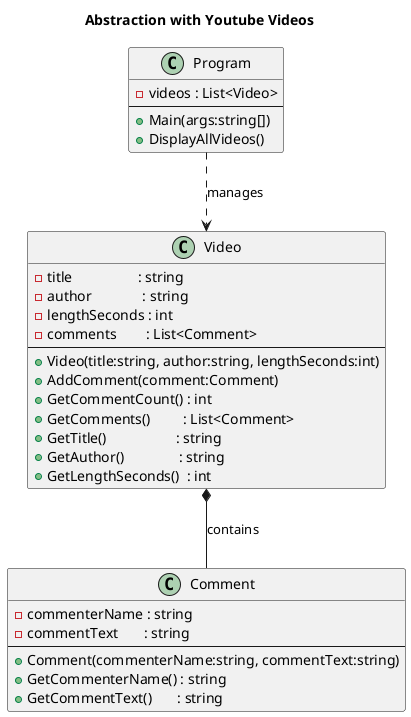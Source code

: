 @startuml
title Abstraction with Youtube Videos

'--------------------------------------------------
' Main driver: creates videos, adds comments, displays
'--------------------------------------------------
class Program {
  - videos : List<Video>
  --
  + Main(args:string[])
  + DisplayAllVideos()
}
Program ..> Video : manages

'--------------------------------------------------
' Video class: title/author/length + list of Comment
'--------------------------------------------------
class Video {
  - title                  : string
  - author              : string
  - lengthSeconds : int
  - comments        : List<Comment>
  --
  + Video(title:string, author:string, lengthSeconds:int)
  + AddComment(comment:Comment)
  + GetCommentCount() : int
  + GetComments()         : List<Comment>
  + GetTitle()                   : string
  + GetAuthor()               : string
  + GetLengthSeconds()  : int
}
Video *-- Comment : contains

'--------------------------------------------------
' Comment entity: who wrote it + text
'--------------------------------------------------
class Comment {
  - commenterName : string
  - commentText       : string
  --
  + Comment(commenterName:string, commentText:string)
  + GetCommenterName() : string
  + GetCommentText()       : string
}

@enduml